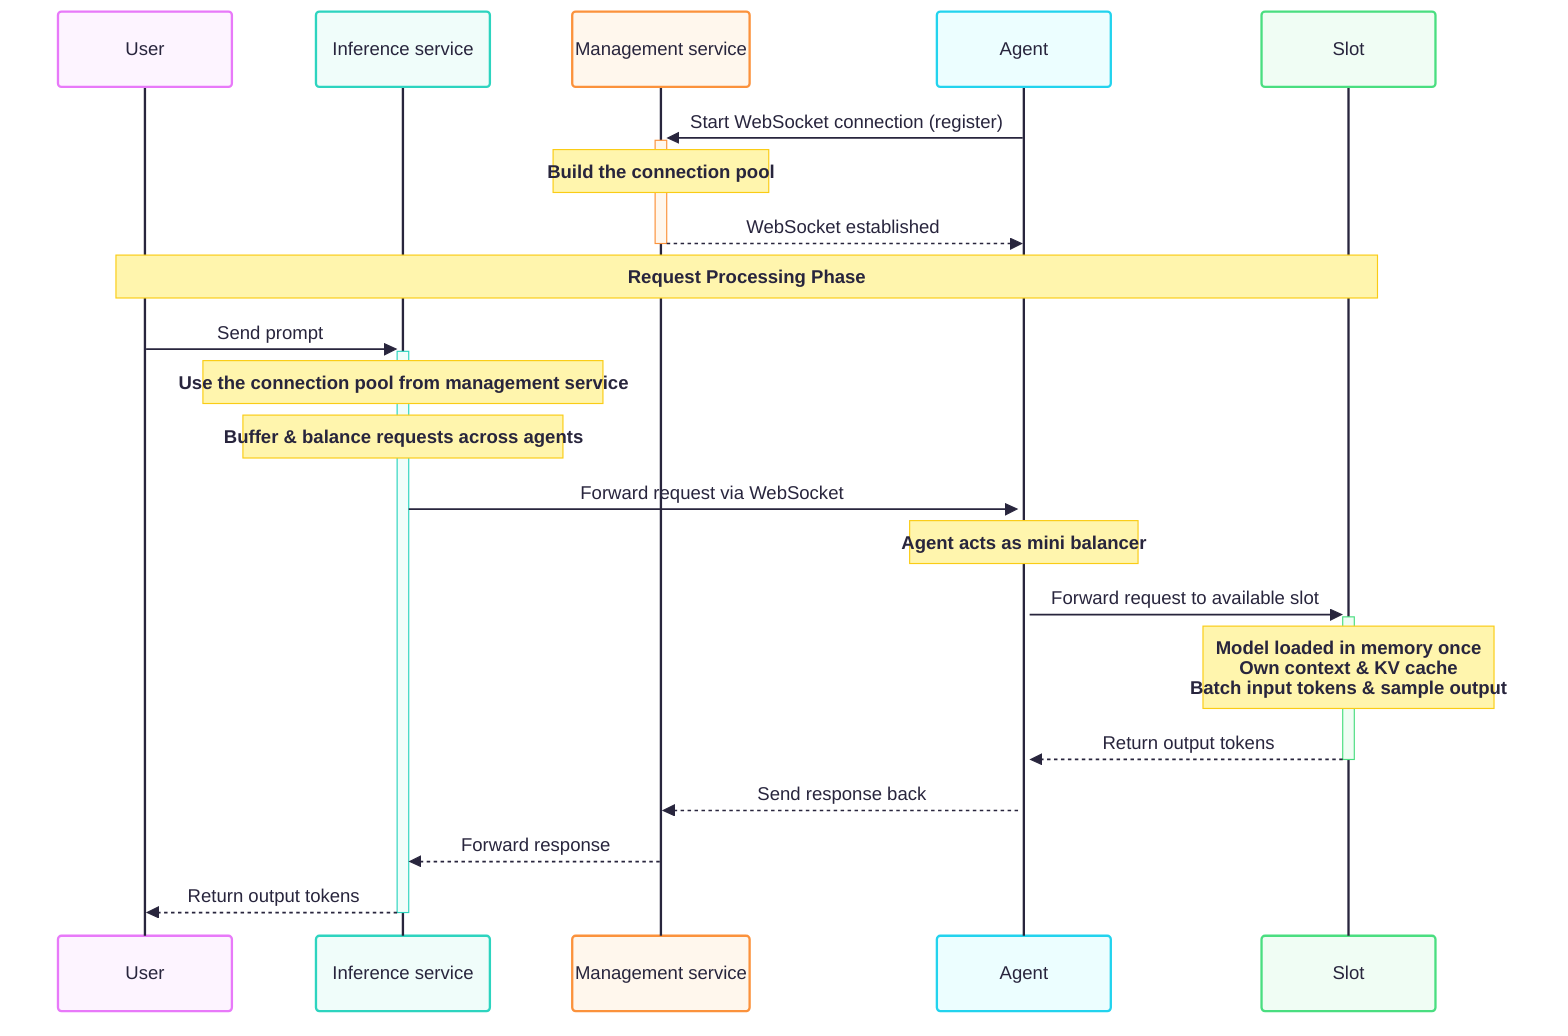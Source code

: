---
config:
  theme: redux-color
---
sequenceDiagram
    participant User
    participant Inference service
    participant Management service
    participant Agent
    participant Slot
    Agent->>+Management service: Start WebSocket connection (register)
    Note over Management service: Build the connection pool
    Management service-->>-Agent: WebSocket established
    Note over User, Slot: Request Processing Phase
    User->>+Inference service: Send prompt
    Note over Inference service: Use the connection pool from management service
    Note over Inference service: Buffer & balance requests across agents
    Inference service->>+Agent: Forward request via WebSocket
    Note over Agent: Agent acts as mini balancer
    Agent->>+Slot: Forward request to available slot
    Note over Slot: Model loaded in memory once<br/>Own context & KV cache<br/>Batch input tokens & sample output
    Slot-->>-Agent: Return output tokens
    Agent-->>Management service: Send response back
    Management service-->>Inference service: Forward response
    Inference service-->>-User: Return output tokens